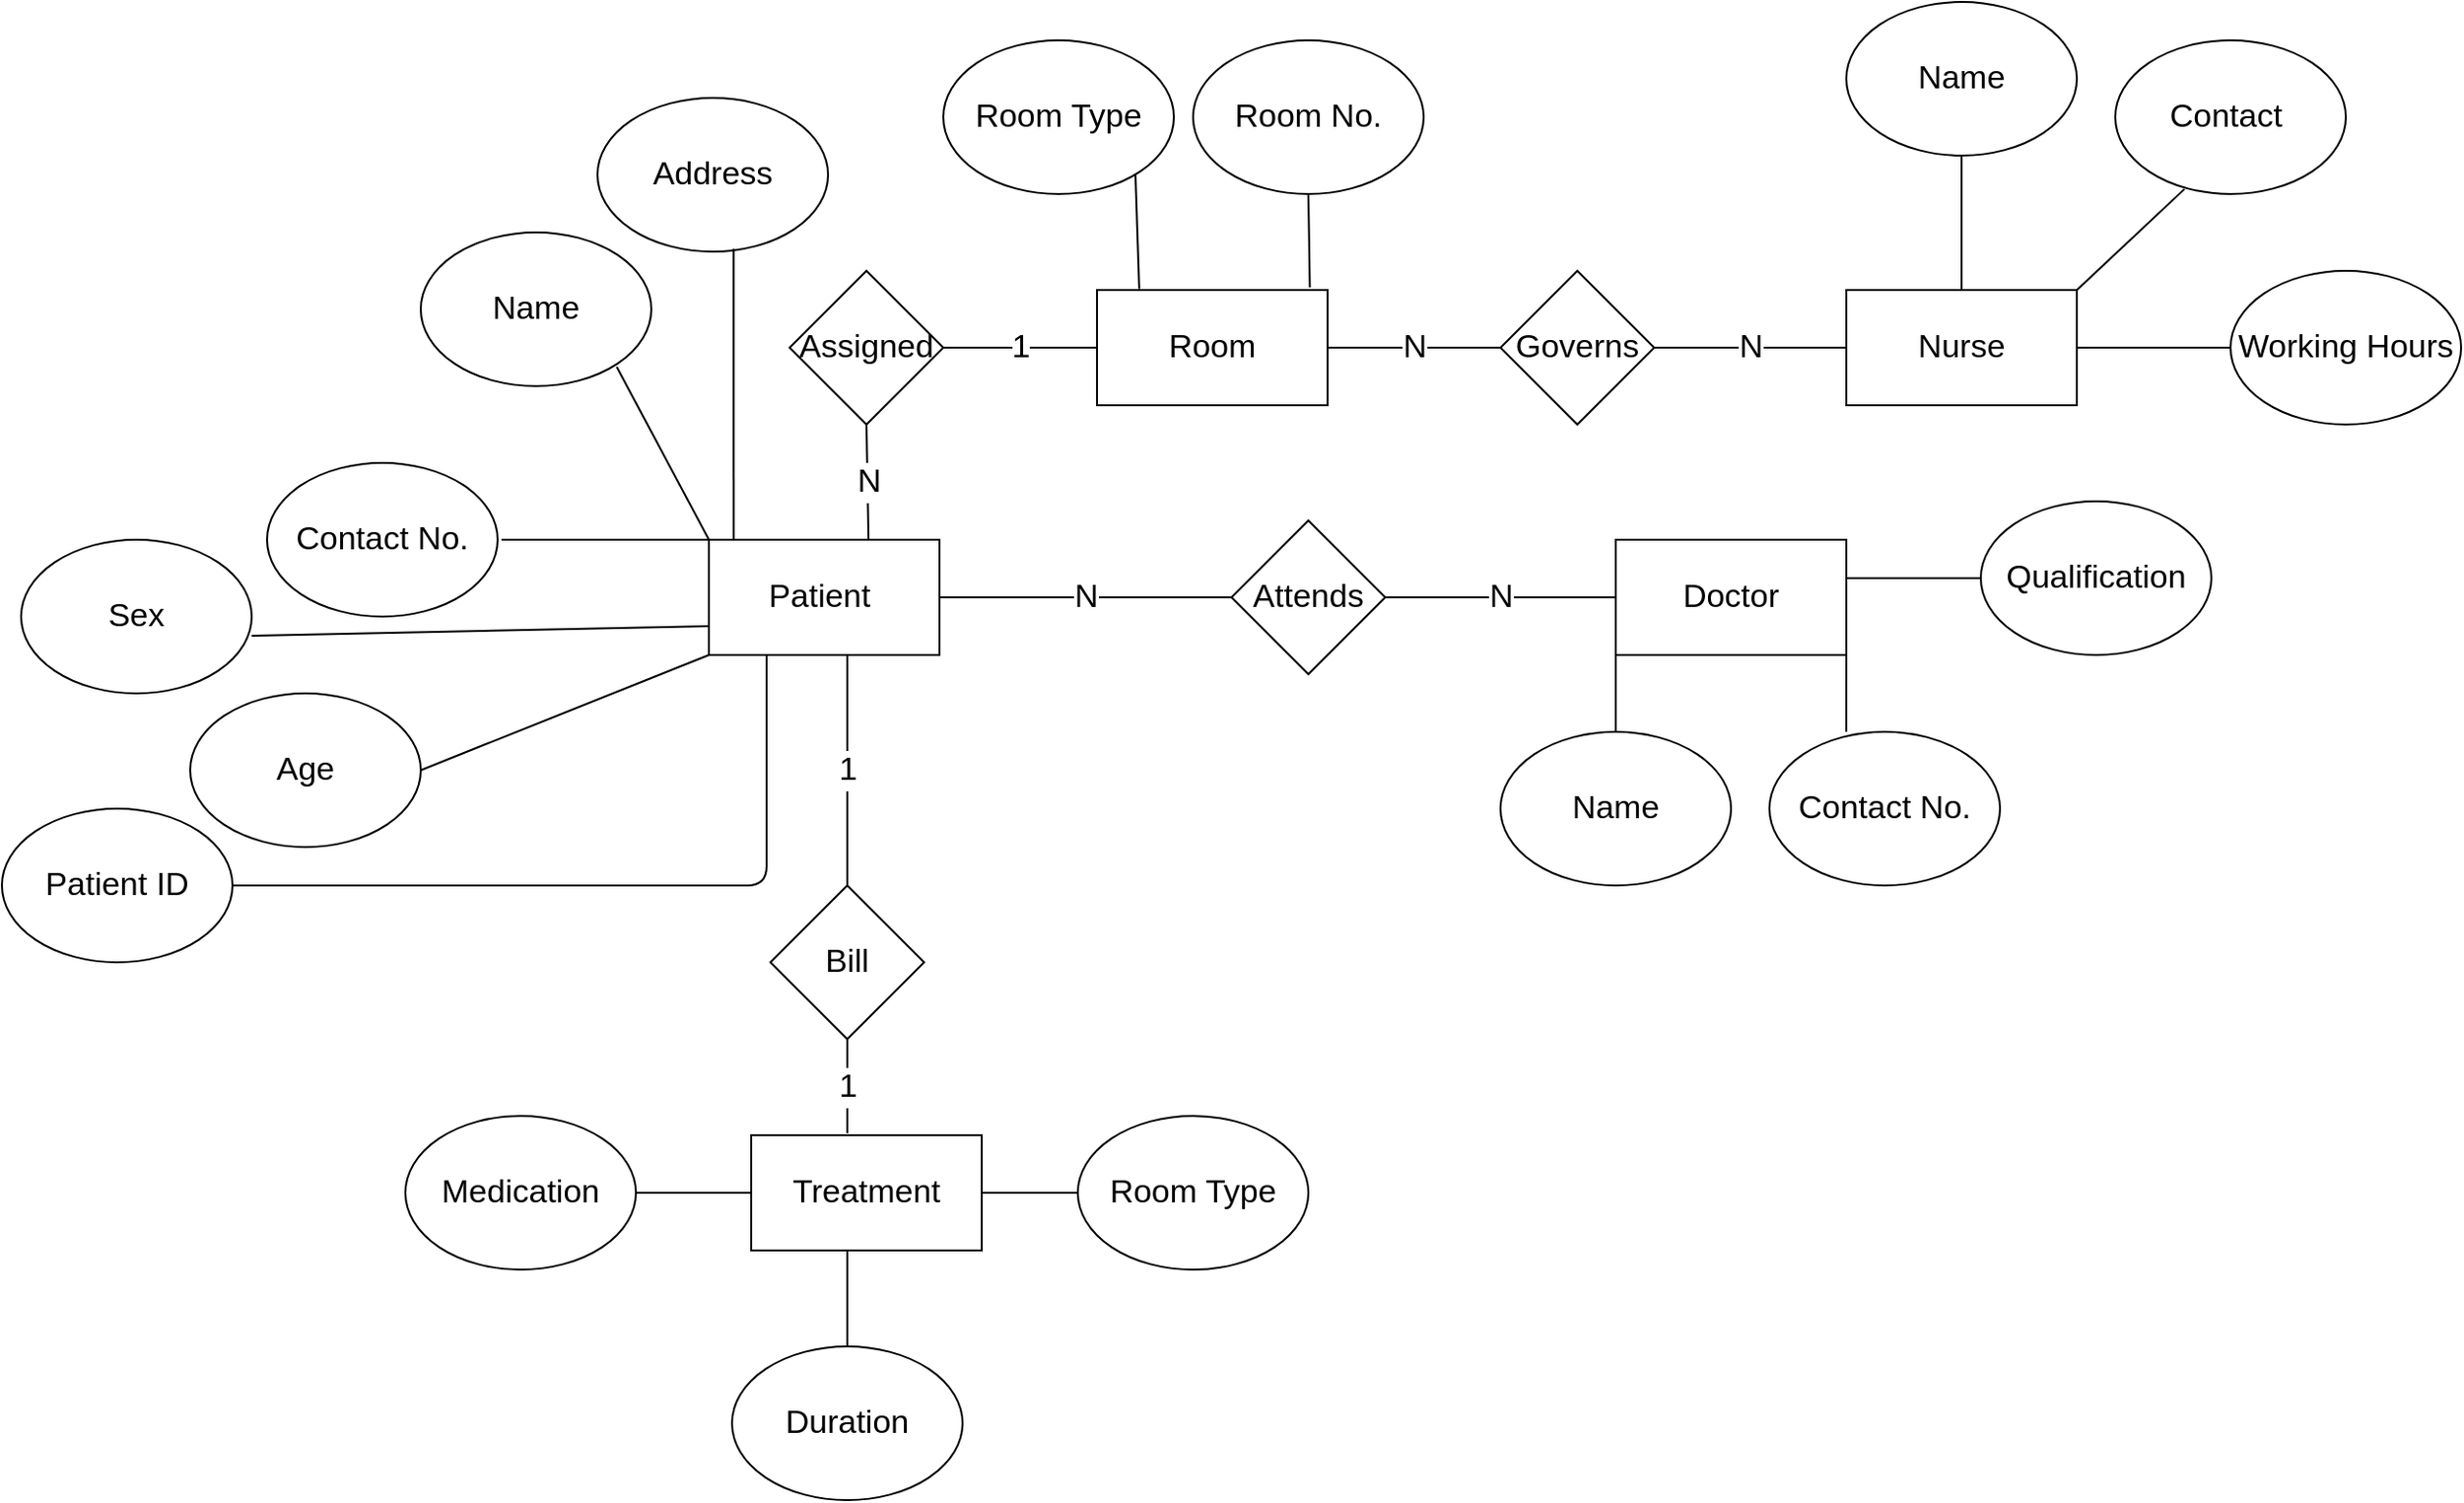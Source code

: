 <mxfile version="14.2.7" type="github">
  <diagram id="R2lEEEUBdFMjLlhIrx00" name="Page-1">
    <mxGraphModel dx="2333" dy="1883" grid="1" gridSize="10" guides="1" tooltips="1" connect="1" arrows="1" fold="1" page="1" pageScale="1" pageWidth="850" pageHeight="1100" math="0" shadow="0" extFonts="Permanent Marker^https://fonts.googleapis.com/css?family=Permanent+Marker">
      <root>
        <mxCell id="0" />
        <mxCell id="1" parent="0" />
        <mxCell id="KSKS-mOUjZ5MCXabh2uJ-1" value="Patient&amp;nbsp;" style="rounded=0;whiteSpace=wrap;html=1;fontSize=17;" parent="1" vertex="1">
          <mxGeometry x="248" y="140" width="120" height="60" as="geometry" />
        </mxCell>
        <mxCell id="KSKS-mOUjZ5MCXabh2uJ-3" value="Bill" style="rhombus;whiteSpace=wrap;html=1;fontSize=17;" parent="1" vertex="1">
          <mxGeometry x="280" y="320" width="80" height="80" as="geometry" />
        </mxCell>
        <mxCell id="KSKS-mOUjZ5MCXabh2uJ-6" value="Treatment" style="whiteSpace=wrap;html=1;fontSize=17;" parent="1" vertex="1">
          <mxGeometry x="270" y="450" width="120" height="60" as="geometry" />
        </mxCell>
        <mxCell id="KSKS-mOUjZ5MCXabh2uJ-11" value="Medication" style="ellipse;whiteSpace=wrap;html=1;fontSize=17;" parent="1" vertex="1">
          <mxGeometry x="90" y="440" width="120" height="80" as="geometry" />
        </mxCell>
        <mxCell id="KSKS-mOUjZ5MCXabh2uJ-15" value="Name" style="ellipse;whiteSpace=wrap;html=1;rounded=0;fontSize=17;" parent="1" vertex="1">
          <mxGeometry x="98" y="-20" width="120" height="80" as="geometry" />
        </mxCell>
        <mxCell id="KSKS-mOUjZ5MCXabh2uJ-17" value="Address" style="ellipse;whiteSpace=wrap;html=1;rounded=0;fontSize=17;" parent="1" vertex="1">
          <mxGeometry x="190" y="-90" width="120" height="80" as="geometry" />
        </mxCell>
        <mxCell id="KSKS-mOUjZ5MCXabh2uJ-19" value="Contact No." style="ellipse;whiteSpace=wrap;html=1;rounded=0;fontSize=17;" parent="1" vertex="1">
          <mxGeometry x="18" y="100" width="120" height="80" as="geometry" />
        </mxCell>
        <mxCell id="KSKS-mOUjZ5MCXabh2uJ-21" value="Sex" style="ellipse;whiteSpace=wrap;html=1;rounded=0;fontSize=17;" parent="1" vertex="1">
          <mxGeometry x="-110" y="140" width="120" height="80" as="geometry" />
        </mxCell>
        <mxCell id="KSKS-mOUjZ5MCXabh2uJ-24" value="Age" style="ellipse;whiteSpace=wrap;html=1;fontSize=17;" parent="1" vertex="1">
          <mxGeometry x="-22" y="220" width="120" height="80" as="geometry" />
        </mxCell>
        <mxCell id="KSKS-mOUjZ5MCXabh2uJ-25" value="Patient ID" style="ellipse;whiteSpace=wrap;html=1;rounded=0;fontSize=17;" parent="1" vertex="1">
          <mxGeometry x="-120" y="280" width="120" height="80" as="geometry" />
        </mxCell>
        <mxCell id="KSKS-mOUjZ5MCXabh2uJ-27" value="Assigned" style="rhombus;whiteSpace=wrap;html=1;rounded=0;fontSize=17;" parent="1" vertex="1">
          <mxGeometry x="290" width="80" height="80" as="geometry" />
        </mxCell>
        <mxCell id="KSKS-mOUjZ5MCXabh2uJ-29" value="Room" style="whiteSpace=wrap;html=1;rounded=0;fontSize=17;" parent="1" vertex="1">
          <mxGeometry x="450" y="10" width="120" height="60" as="geometry" />
        </mxCell>
        <mxCell id="KSKS-mOUjZ5MCXabh2uJ-39" value="Doctor" style="rounded=0;whiteSpace=wrap;html=1;fontSize=17;" parent="1" vertex="1">
          <mxGeometry x="720" y="140" width="120" height="60" as="geometry" />
        </mxCell>
        <mxCell id="KSKS-mOUjZ5MCXabh2uJ-54" value="Name" style="ellipse;whiteSpace=wrap;html=1;rounded=0;fontSize=17;" parent="1" vertex="1">
          <mxGeometry x="660" y="240" width="120" height="80" as="geometry" />
        </mxCell>
        <mxCell id="KSKS-mOUjZ5MCXabh2uJ-56" value="Qualification" style="ellipse;whiteSpace=wrap;html=1;rounded=0;fontSize=17;" parent="1" vertex="1">
          <mxGeometry x="910" y="120" width="120" height="80" as="geometry" />
        </mxCell>
        <mxCell id="KSKS-mOUjZ5MCXabh2uJ-58" value="Contact No." style="ellipse;whiteSpace=wrap;html=1;fontSize=17;" parent="1" vertex="1">
          <mxGeometry x="800" y="240" width="120" height="80" as="geometry" />
        </mxCell>
        <mxCell id="KSKS-mOUjZ5MCXabh2uJ-68" value="Governs" style="rhombus;whiteSpace=wrap;html=1;fontSize=17;" parent="1" vertex="1">
          <mxGeometry x="660" width="80" height="80" as="geometry" />
        </mxCell>
        <mxCell id="KSKS-mOUjZ5MCXabh2uJ-69" value="Nurse" style="whiteSpace=wrap;html=1;fontSize=17;" parent="1" vertex="1">
          <mxGeometry x="840" y="10" width="120" height="60" as="geometry" />
        </mxCell>
        <mxCell id="f7zmV67krFqIdTI_dObS-13" value="1" style="endArrow=none;html=1;strokeWidth=1;fontSize=17;" edge="1" parent="1">
          <mxGeometry width="50" height="50" relative="1" as="geometry">
            <mxPoint x="320" y="449" as="sourcePoint" />
            <mxPoint x="320" y="400" as="targetPoint" />
          </mxGeometry>
        </mxCell>
        <mxCell id="f7zmV67krFqIdTI_dObS-14" value="1" style="endArrow=none;html=1;strokeWidth=1;fontSize=17;exitX=0.5;exitY=0;exitDx=0;exitDy=0;" edge="1" parent="1" source="KSKS-mOUjZ5MCXabh2uJ-3">
          <mxGeometry width="50" height="50" relative="1" as="geometry">
            <mxPoint x="490" y="410" as="sourcePoint" />
            <mxPoint x="320" y="200" as="targetPoint" />
            <Array as="points" />
          </mxGeometry>
        </mxCell>
        <mxCell id="f7zmV67krFqIdTI_dObS-15" value="Duration" style="ellipse;whiteSpace=wrap;html=1;fontSize=17;" vertex="1" parent="1">
          <mxGeometry x="260" y="560" width="120" height="80" as="geometry" />
        </mxCell>
        <mxCell id="f7zmV67krFqIdTI_dObS-22" value="Room Type" style="ellipse;whiteSpace=wrap;html=1;fontSize=17;" vertex="1" parent="1">
          <mxGeometry x="440" y="440" width="120" height="80" as="geometry" />
        </mxCell>
        <mxCell id="f7zmV67krFqIdTI_dObS-27" value="&lt;font style=&quot;font-size: 17px&quot;&gt;N&lt;/font&gt;" style="endArrow=none;html=1;strokeWidth=1;fontSize=17;entryX=0.5;entryY=1;entryDx=0;entryDy=0;exitX=0.692;exitY=-0.008;exitDx=0;exitDy=0;exitPerimeter=0;" edge="1" parent="1" source="KSKS-mOUjZ5MCXabh2uJ-1" target="KSKS-mOUjZ5MCXabh2uJ-27">
          <mxGeometry width="50" height="50" relative="1" as="geometry">
            <mxPoint x="290" y="130" as="sourcePoint" />
            <mxPoint x="340" y="80" as="targetPoint" />
          </mxGeometry>
        </mxCell>
        <mxCell id="f7zmV67krFqIdTI_dObS-28" value="Room Type" style="ellipse;whiteSpace=wrap;html=1;rounded=0;fontSize=17;" vertex="1" parent="1">
          <mxGeometry x="370" y="-120" width="120" height="80" as="geometry" />
        </mxCell>
        <mxCell id="f7zmV67krFqIdTI_dObS-31" value="&lt;font style=&quot;font-size: 17px;&quot;&gt;&lt;font style=&quot;font-size: 17px;&quot;&gt;Roo&lt;/font&gt;m No.&lt;/font&gt;" style="ellipse;whiteSpace=wrap;html=1;strokeWidth=1;fontSize=17;" vertex="1" parent="1">
          <mxGeometry x="500" y="-120" width="120" height="80" as="geometry" />
        </mxCell>
        <mxCell id="f7zmV67krFqIdTI_dObS-33" value="" style="endArrow=none;html=1;strokeWidth=1;fontSize=17;exitX=0.923;exitY=-0.023;exitDx=0;exitDy=0;exitPerimeter=0;" edge="1" parent="1" source="KSKS-mOUjZ5MCXabh2uJ-29">
          <mxGeometry width="50" height="50" relative="1" as="geometry">
            <mxPoint x="510" y="10" as="sourcePoint" />
            <mxPoint x="560" y="-40" as="targetPoint" />
          </mxGeometry>
        </mxCell>
        <mxCell id="f7zmV67krFqIdTI_dObS-34" value="Name" style="ellipse;whiteSpace=wrap;html=1;fontSize=17;" vertex="1" parent="1">
          <mxGeometry x="840" y="-140" width="120" height="80" as="geometry" />
        </mxCell>
        <mxCell id="f7zmV67krFqIdTI_dObS-36" value="Working Hours" style="ellipse;whiteSpace=wrap;html=1;fontSize=17;" vertex="1" parent="1">
          <mxGeometry x="1040" width="120" height="80" as="geometry" />
        </mxCell>
        <mxCell id="f7zmV67krFqIdTI_dObS-38" value="Contact&amp;nbsp;" style="ellipse;whiteSpace=wrap;html=1;fontSize=17;" vertex="1" parent="1">
          <mxGeometry x="980" y="-120" width="120" height="80" as="geometry" />
        </mxCell>
        <mxCell id="f7zmV67krFqIdTI_dObS-40" value="1" style="endArrow=none;html=1;strokeWidth=1;fontSize=17;entryX=0;entryY=0.5;entryDx=0;entryDy=0;" edge="1" parent="1" target="KSKS-mOUjZ5MCXabh2uJ-29">
          <mxGeometry width="50" height="50" relative="1" as="geometry">
            <mxPoint x="370" y="40" as="sourcePoint" />
            <mxPoint x="420" y="-10" as="targetPoint" />
          </mxGeometry>
        </mxCell>
        <mxCell id="f7zmV67krFqIdTI_dObS-41" value="N" style="endArrow=none;html=1;strokeWidth=1;fontSize=17;entryX=0;entryY=0.5;entryDx=0;entryDy=0;" edge="1" parent="1" target="KSKS-mOUjZ5MCXabh2uJ-40">
          <mxGeometry width="50" height="50" relative="1" as="geometry">
            <mxPoint x="368" y="170" as="sourcePoint" />
            <mxPoint x="418" y="120" as="targetPoint" />
          </mxGeometry>
        </mxCell>
        <mxCell id="f7zmV67krFqIdTI_dObS-42" value="" style="endArrow=none;html=1;strokeWidth=1;fontSize=17;" edge="1" parent="1">
          <mxGeometry width="50" height="50" relative="1" as="geometry">
            <mxPoint x="610" y="130" as="sourcePoint" />
            <mxPoint x="610" y="130" as="targetPoint" />
          </mxGeometry>
        </mxCell>
        <mxCell id="f7zmV67krFqIdTI_dObS-43" value="N" style="endArrow=none;html=1;strokeWidth=1;fontSize=17;entryX=0;entryY=0.5;entryDx=0;entryDy=0;exitX=1;exitY=0.5;exitDx=0;exitDy=0;" edge="1" parent="1" source="KSKS-mOUjZ5MCXabh2uJ-68" target="KSKS-mOUjZ5MCXabh2uJ-69">
          <mxGeometry width="50" height="50" relative="1" as="geometry">
            <mxPoint x="730" y="50" as="sourcePoint" />
            <mxPoint x="780" as="targetPoint" />
          </mxGeometry>
        </mxCell>
        <mxCell id="f7zmV67krFqIdTI_dObS-44" value="N" style="endArrow=none;html=1;strokeWidth=1;fontSize=17;entryX=0;entryY=0.5;entryDx=0;entryDy=0;" edge="1" parent="1" target="KSKS-mOUjZ5MCXabh2uJ-68">
          <mxGeometry width="50" height="50" relative="1" as="geometry">
            <mxPoint x="570" y="40" as="sourcePoint" />
            <mxPoint x="620" y="-10" as="targetPoint" />
          </mxGeometry>
        </mxCell>
        <mxCell id="f7zmV67krFqIdTI_dObS-45" value="" style="endArrow=none;html=1;strokeWidth=1;fontSize=17;entryX=0;entryY=0.5;entryDx=0;entryDy=0;" edge="1" parent="1" target="f7zmV67krFqIdTI_dObS-36">
          <mxGeometry width="50" height="50" relative="1" as="geometry">
            <mxPoint x="960" y="40" as="sourcePoint" />
            <mxPoint x="1010" y="-10" as="targetPoint" />
          </mxGeometry>
        </mxCell>
        <mxCell id="f7zmV67krFqIdTI_dObS-46" value="" style="endArrow=none;html=1;strokeWidth=1;fontSize=17;entryX=0.3;entryY=0.968;entryDx=0;entryDy=0;entryPerimeter=0;" edge="1" parent="1" target="f7zmV67krFqIdTI_dObS-38">
          <mxGeometry width="50" height="50" relative="1" as="geometry">
            <mxPoint x="960" y="10" as="sourcePoint" />
            <mxPoint x="1010" y="-40" as="targetPoint" />
          </mxGeometry>
        </mxCell>
        <mxCell id="f7zmV67krFqIdTI_dObS-47" value="" style="endArrow=none;html=1;strokeWidth=1;fontSize=17;exitX=0.5;exitY=0;exitDx=0;exitDy=0;" edge="1" parent="1" source="KSKS-mOUjZ5MCXabh2uJ-69">
          <mxGeometry width="50" height="50" relative="1" as="geometry">
            <mxPoint x="850" y="-10" as="sourcePoint" />
            <mxPoint x="900" y="-60" as="targetPoint" />
          </mxGeometry>
        </mxCell>
        <mxCell id="f7zmV67krFqIdTI_dObS-48" value="" style="endArrow=none;html=1;strokeWidth=1;fontSize=17;" edge="1" parent="1">
          <mxGeometry width="50" height="50" relative="1" as="geometry">
            <mxPoint x="320" y="560" as="sourcePoint" />
            <mxPoint x="320" y="510" as="targetPoint" />
          </mxGeometry>
        </mxCell>
        <mxCell id="f7zmV67krFqIdTI_dObS-49" value="" style="endArrow=none;html=1;strokeWidth=1;fontSize=17;entryX=0;entryY=0.5;entryDx=0;entryDy=0;" edge="1" parent="1" target="f7zmV67krFqIdTI_dObS-22">
          <mxGeometry width="50" height="50" relative="1" as="geometry">
            <mxPoint x="390" y="480" as="sourcePoint" />
            <mxPoint x="440" y="430" as="targetPoint" />
          </mxGeometry>
        </mxCell>
        <mxCell id="f7zmV67krFqIdTI_dObS-50" value="" style="endArrow=none;html=1;strokeWidth=1;fontSize=17;exitX=0.333;exitY=0;exitDx=0;exitDy=0;exitPerimeter=0;" edge="1" parent="1" source="KSKS-mOUjZ5MCXabh2uJ-58">
          <mxGeometry width="50" height="50" relative="1" as="geometry">
            <mxPoint x="790" y="250" as="sourcePoint" />
            <mxPoint x="840" y="200" as="targetPoint" />
          </mxGeometry>
        </mxCell>
        <mxCell id="f7zmV67krFqIdTI_dObS-51" value="" style="endArrow=none;html=1;strokeWidth=1;fontSize=17;exitX=0.5;exitY=0;exitDx=0;exitDy=0;" edge="1" parent="1" source="KSKS-mOUjZ5MCXabh2uJ-54">
          <mxGeometry width="50" height="50" relative="1" as="geometry">
            <mxPoint x="670" y="250" as="sourcePoint" />
            <mxPoint x="720" y="200" as="targetPoint" />
          </mxGeometry>
        </mxCell>
        <mxCell id="f7zmV67krFqIdTI_dObS-52" value="N" style="endArrow=none;html=1;strokeWidth=1;fontSize=17;entryX=0;entryY=0.5;entryDx=0;entryDy=0;" edge="1" parent="1" source="KSKS-mOUjZ5MCXabh2uJ-40" target="KSKS-mOUjZ5MCXabh2uJ-39">
          <mxGeometry width="50" height="50" relative="1" as="geometry">
            <mxPoint x="520" y="170" as="sourcePoint" />
            <mxPoint x="570" y="120" as="targetPoint" />
            <Array as="points" />
          </mxGeometry>
        </mxCell>
        <mxCell id="f7zmV67krFqIdTI_dObS-53" value="" style="endArrow=none;html=1;strokeWidth=1;fontSize=17;" edge="1" parent="1" target="KSKS-mOUjZ5MCXabh2uJ-56">
          <mxGeometry width="50" height="50" relative="1" as="geometry">
            <mxPoint x="840" y="160" as="sourcePoint" />
            <mxPoint x="890" y="110" as="targetPoint" />
          </mxGeometry>
        </mxCell>
        <mxCell id="f7zmV67krFqIdTI_dObS-54" value="" style="endArrow=none;html=1;strokeWidth=1;fontSize=17;exitX=0.183;exitY=-0.01;exitDx=0;exitDy=0;exitPerimeter=0;" edge="1" parent="1" source="KSKS-mOUjZ5MCXabh2uJ-29">
          <mxGeometry width="50" height="50" relative="1" as="geometry">
            <mxPoint x="420" as="sourcePoint" />
            <mxPoint x="470" y="-50" as="targetPoint" />
          </mxGeometry>
        </mxCell>
        <mxCell id="f7zmV67krFqIdTI_dObS-55" value="" style="endArrow=none;html=1;strokeWidth=1;fontSize=17;entryX=0;entryY=0.5;entryDx=0;entryDy=0;" edge="1" parent="1" target="KSKS-mOUjZ5MCXabh2uJ-6">
          <mxGeometry width="50" height="50" relative="1" as="geometry">
            <mxPoint x="210" y="480" as="sourcePoint" />
            <mxPoint x="260" y="430" as="targetPoint" />
            <Array as="points" />
          </mxGeometry>
        </mxCell>
        <mxCell id="f7zmV67krFqIdTI_dObS-56" value="" style="endArrow=none;html=1;strokeWidth=1;fontSize=17;entryX=0.25;entryY=1;entryDx=0;entryDy=0;" edge="1" parent="1" target="KSKS-mOUjZ5MCXabh2uJ-1">
          <mxGeometry width="50" height="50" relative="1" as="geometry">
            <mxPoint y="320" as="sourcePoint" />
            <mxPoint x="270" y="320" as="targetPoint" />
            <Array as="points">
              <mxPoint x="278" y="320" />
            </Array>
          </mxGeometry>
        </mxCell>
        <mxCell id="f7zmV67krFqIdTI_dObS-57" value="" style="endArrow=none;html=1;strokeWidth=1;fontSize=17;entryX=0;entryY=1;entryDx=0;entryDy=0;" edge="1" parent="1" target="KSKS-mOUjZ5MCXabh2uJ-1">
          <mxGeometry width="50" height="50" relative="1" as="geometry">
            <mxPoint x="98" y="260" as="sourcePoint" />
            <mxPoint x="148" y="210" as="targetPoint" />
          </mxGeometry>
        </mxCell>
        <mxCell id="f7zmV67krFqIdTI_dObS-58" value="" style="endArrow=none;html=1;strokeWidth=1;fontSize=17;entryX=0;entryY=0.75;entryDx=0;entryDy=0;" edge="1" parent="1" target="KSKS-mOUjZ5MCXabh2uJ-1">
          <mxGeometry width="50" height="50" relative="1" as="geometry">
            <mxPoint x="10" y="190" as="sourcePoint" />
            <mxPoint x="60" y="140" as="targetPoint" />
          </mxGeometry>
        </mxCell>
        <mxCell id="f7zmV67krFqIdTI_dObS-59" value="" style="endArrow=none;html=1;strokeWidth=1;fontSize=17;exitX=0;exitY=0;exitDx=0;exitDy=0;" edge="1" parent="1" source="KSKS-mOUjZ5MCXabh2uJ-1">
          <mxGeometry width="50" height="50" relative="1" as="geometry">
            <mxPoint x="150" y="100" as="sourcePoint" />
            <mxPoint x="200" y="50" as="targetPoint" />
          </mxGeometry>
        </mxCell>
        <mxCell id="f7zmV67krFqIdTI_dObS-60" value="" style="endArrow=none;html=1;strokeWidth=1;fontSize=17;entryX=0;entryY=0;entryDx=0;entryDy=0;" edge="1" parent="1" target="KSKS-mOUjZ5MCXabh2uJ-1">
          <mxGeometry width="50" height="50" relative="1" as="geometry">
            <mxPoint x="140" y="140" as="sourcePoint" />
            <mxPoint x="190" y="90" as="targetPoint" />
          </mxGeometry>
        </mxCell>
        <mxCell id="f7zmV67krFqIdTI_dObS-61" value="" style="endArrow=none;html=1;strokeWidth=1;fontSize=17;entryX=0.59;entryY=0.982;entryDx=0;entryDy=0;entryPerimeter=0;exitX=0.107;exitY=0;exitDx=0;exitDy=0;exitPerimeter=0;" edge="1" parent="1" source="KSKS-mOUjZ5MCXabh2uJ-1" target="KSKS-mOUjZ5MCXabh2uJ-17">
          <mxGeometry width="50" height="50" relative="1" as="geometry">
            <mxPoint x="240" y="30" as="sourcePoint" />
            <mxPoint x="290" y="-20" as="targetPoint" />
          </mxGeometry>
        </mxCell>
        <mxCell id="KSKS-mOUjZ5MCXabh2uJ-40" value="Attends" style="rhombus;whiteSpace=wrap;html=1;fontSize=17;" parent="1" vertex="1">
          <mxGeometry x="520" y="130" width="80" height="80" as="geometry" />
        </mxCell>
        <mxCell id="f7zmV67krFqIdTI_dObS-64" value="" style="endArrow=none;html=1;strokeWidth=1;fontSize=17;entryX=0;entryY=0.5;entryDx=0;entryDy=0;" edge="1" parent="1" target="KSKS-mOUjZ5MCXabh2uJ-40">
          <mxGeometry width="50" height="50" relative="1" as="geometry">
            <mxPoint x="520" y="170" as="sourcePoint" />
            <mxPoint x="720" y="170" as="targetPoint" />
            <Array as="points" />
          </mxGeometry>
        </mxCell>
        <mxCell id="f7zmV67krFqIdTI_dObS-65" style="edgeStyle=orthogonalEdgeStyle;rounded=0;orthogonalLoop=1;jettySize=auto;html=1;exitX=0.5;exitY=1;exitDx=0;exitDy=0;endArrow=classic;endFill=1;strokeWidth=1;fontSize=17;" edge="1" parent="1" source="KSKS-mOUjZ5MCXabh2uJ-3" target="KSKS-mOUjZ5MCXabh2uJ-3">
          <mxGeometry relative="1" as="geometry" />
        </mxCell>
      </root>
    </mxGraphModel>
  </diagram>
</mxfile>
